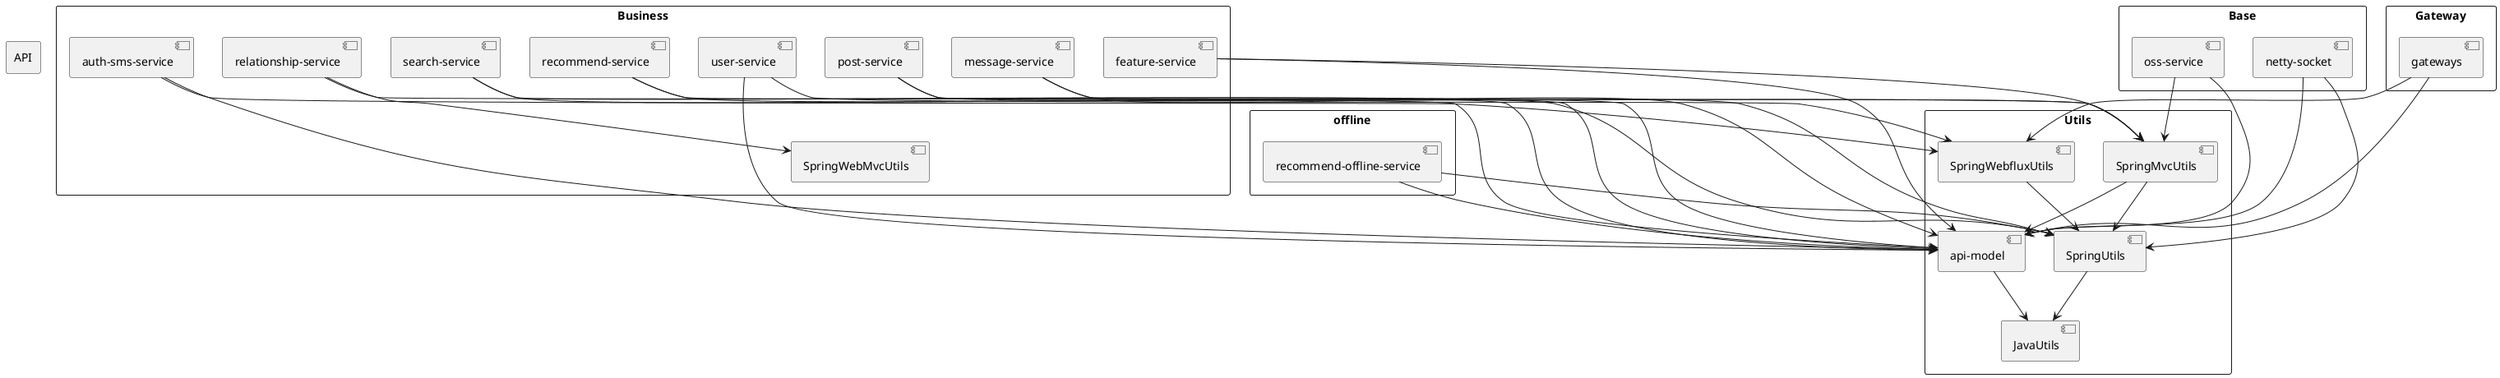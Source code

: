 @startuml
skinparam packageStyle rectangle

package "Utils" {
    [JavaUtils]
    [SpringUtils]
    [SpringMvcUtils]
    [SpringWebfluxUtils]

    [SpringUtils] --> [JavaUtils]
    [SpringMvcUtils] --> [SpringUtils]
    [SpringWebfluxUtils] --> [SpringUtils]
    [SpringMvcUtils] --> [api-model]
}

package "API" {
    [api-model]
    [api-model] --> [JavaUtils]
}

package "Gateway" {
    [gateways]
    [gateways] --> [SpringWebfluxUtils]
    [gateways] --> [api-model]
}

package "Base" {
    [netty-socket]

    [oss-service]

    [netty-socket] --> [SpringUtils]
    [netty-socket] --> [api-model]

    [oss-service] --> [SpringMvcUtils]
    [oss-service] --> [api-model]
}

package "offline" {
    [recommend-offline-service]

    [recommend-offline-service] --> [SpringUtils]
    [recommend-offline-service] --> [api-model]
}

package "Business" {
    [auth-sms-service]
    [user-service]
    [message-service]
    [relationship-service]
    [post-service]
    [search-service]
    [feature-service]

    [recommend-service]

    [search-service] --> [SpringUtils]
    [search-service] --> [api-model]

    [auth-sms-service] --> [SpringWebfluxUtils]
    [auth-sms-service] --> [api-model]

    [user-service] --> [SpringWebfluxUtils]
    [user-service] --> [api-model]

    [message-service] --> [SpringMvcUtils]
    [message-service] --> [api-model]

    [relationship-service] --> [SpringWebMvcUtils]
    [relationship-service] --> [api-model]

    [post-service] --> [SpringMvcUtils]
    [post-service] --> [api-model]

    [recommend-service] --> [SpringUtils]
    [recommend-service] --> [api-model]

    [feature-service] --> [SpringMvcUtils]
    [feature-service] --> [api-model]
}

@enduml